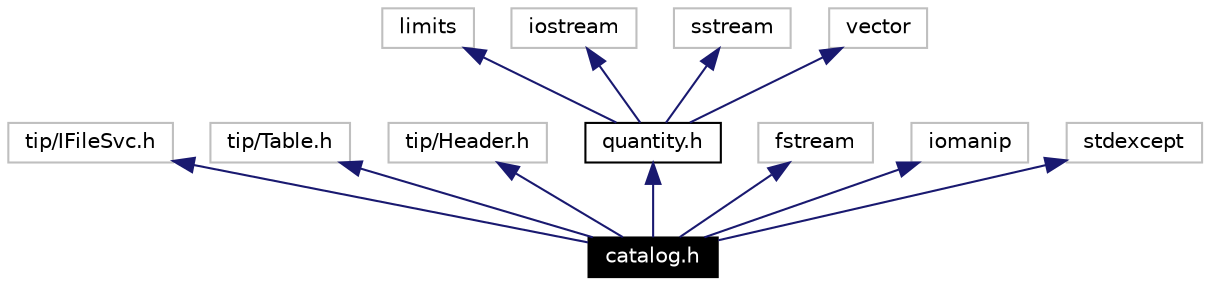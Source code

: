 digraph inheritance
{
  Node14 [shape="box",label="catalog.h",fontsize=10,height=0.2,width=0.4,fontname="Helvetica",color="black",style="filled" fontcolor="white"];
  Node15 -> Node14 [dir=back,color="midnightblue",fontsize=10,style="solid",fontname="Helvetica"];
  Node15 [shape="box",label="tip/IFileSvc.h",fontsize=10,height=0.2,width=0.4,fontname="Helvetica",color="grey75"];
  Node16 -> Node14 [dir=back,color="midnightblue",fontsize=10,style="solid",fontname="Helvetica"];
  Node16 [shape="box",label="tip/Table.h",fontsize=10,height=0.2,width=0.4,fontname="Helvetica",color="grey75"];
  Node17 -> Node14 [dir=back,color="midnightblue",fontsize=10,style="solid",fontname="Helvetica"];
  Node17 [shape="box",label="tip/Header.h",fontsize=10,height=0.2,width=0.4,fontname="Helvetica",color="grey75"];
  Node18 -> Node14 [dir=back,color="midnightblue",fontsize=10,style="solid",fontname="Helvetica"];
  Node18 [shape="box",label="quantity.h",fontsize=10,height=0.2,width=0.4,fontname="Helvetica",color="black",URL="$quantity_8h.html"];
  Node19 -> Node18 [dir=back,color="midnightblue",fontsize=10,style="solid",fontname="Helvetica"];
  Node19 [shape="box",label="limits",fontsize=10,height=0.2,width=0.4,fontname="Helvetica",color="grey75"];
  Node20 -> Node18 [dir=back,color="midnightblue",fontsize=10,style="solid",fontname="Helvetica"];
  Node20 [shape="box",label="iostream",fontsize=10,height=0.2,width=0.4,fontname="Helvetica",color="grey75"];
  Node21 -> Node18 [dir=back,color="midnightblue",fontsize=10,style="solid",fontname="Helvetica"];
  Node21 [shape="box",label="sstream",fontsize=10,height=0.2,width=0.4,fontname="Helvetica",color="grey75"];
  Node22 -> Node18 [dir=back,color="midnightblue",fontsize=10,style="solid",fontname="Helvetica"];
  Node22 [shape="box",label="vector",fontsize=10,height=0.2,width=0.4,fontname="Helvetica",color="grey75"];
  Node23 -> Node14 [dir=back,color="midnightblue",fontsize=10,style="solid",fontname="Helvetica"];
  Node23 [shape="box",label="fstream",fontsize=10,height=0.2,width=0.4,fontname="Helvetica",color="grey75"];
  Node24 -> Node14 [dir=back,color="midnightblue",fontsize=10,style="solid",fontname="Helvetica"];
  Node24 [shape="box",label="iomanip",fontsize=10,height=0.2,width=0.4,fontname="Helvetica",color="grey75"];
  Node25 -> Node14 [dir=back,color="midnightblue",fontsize=10,style="solid",fontname="Helvetica"];
  Node25 [shape="box",label="stdexcept",fontsize=10,height=0.2,width=0.4,fontname="Helvetica",color="grey75"];
}
